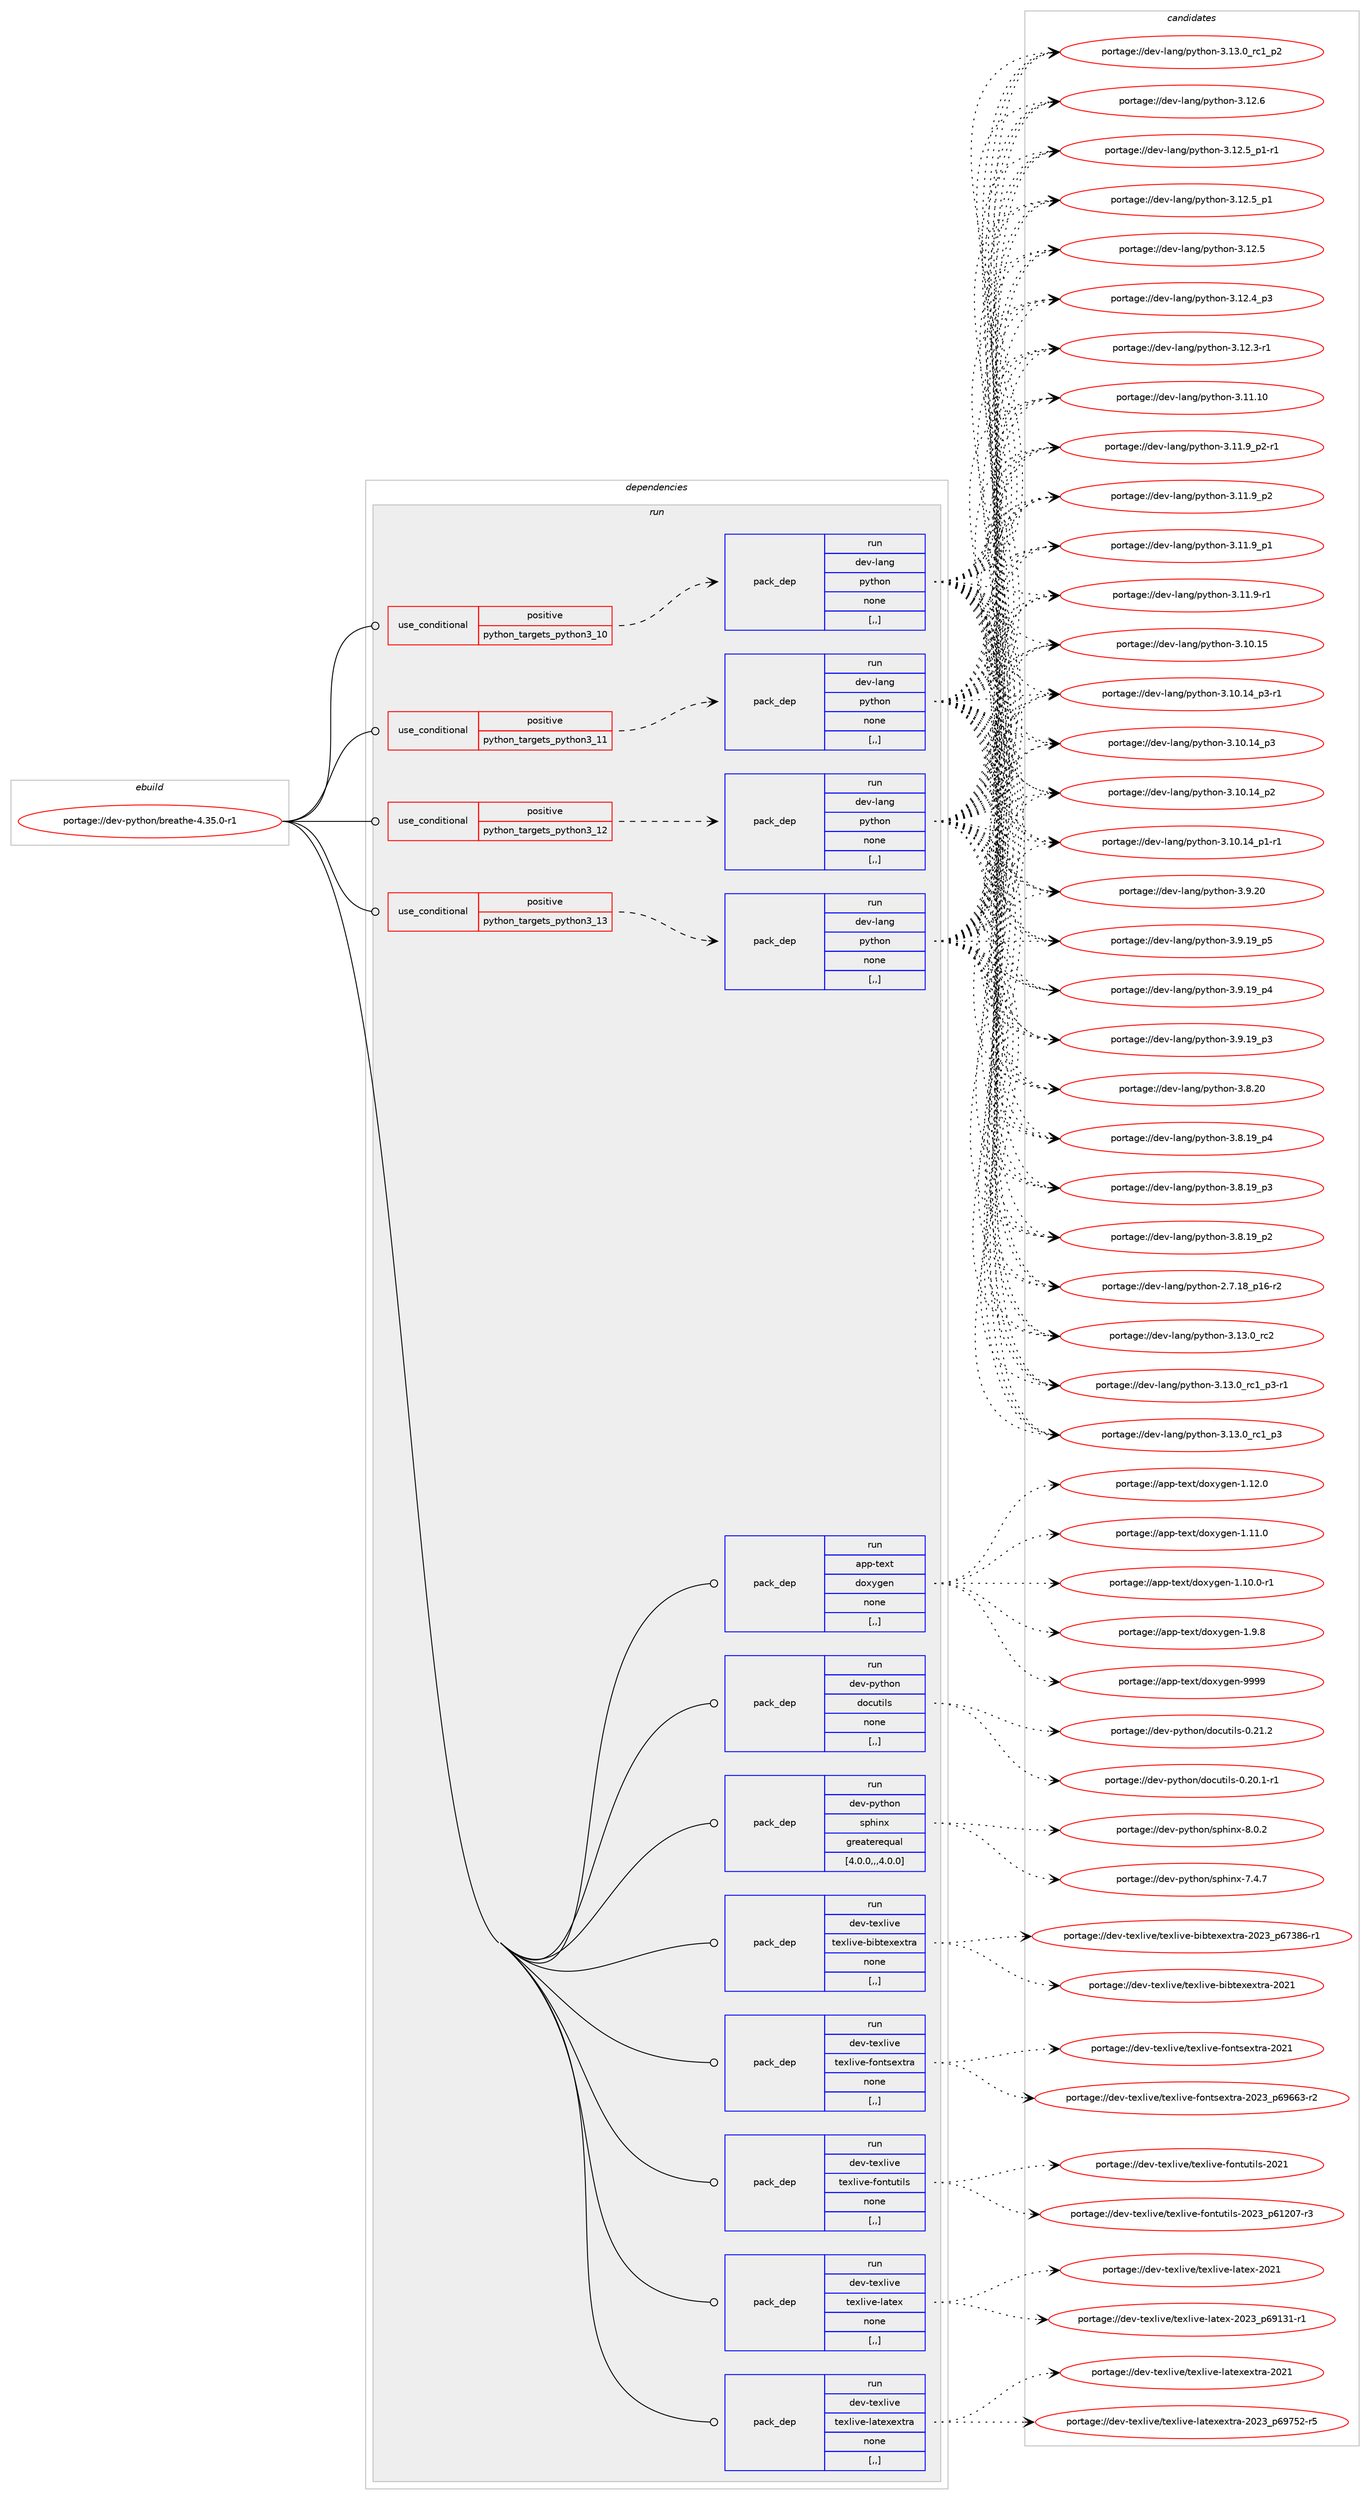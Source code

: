 digraph prolog {

# *************
# Graph options
# *************

newrank=true;
concentrate=true;
compound=true;
graph [rankdir=LR,fontname=Helvetica,fontsize=10,ranksep=1.5];#, ranksep=2.5, nodesep=0.2];
edge  [arrowhead=vee];
node  [fontname=Helvetica,fontsize=10];

# **********
# The ebuild
# **********

subgraph cluster_leftcol {
color=gray;
label=<<i>ebuild</i>>;
id [label="portage://dev-python/breathe-4.35.0-r1", color=red, width=4, href="../dev-python/breathe-4.35.0-r1.svg"];
}

# ****************
# The dependencies
# ****************

subgraph cluster_midcol {
color=gray;
label=<<i>dependencies</i>>;
subgraph cluster_compile {
fillcolor="#eeeeee";
style=filled;
label=<<i>compile</i>>;
}
subgraph cluster_compileandrun {
fillcolor="#eeeeee";
style=filled;
label=<<i>compile and run</i>>;
}
subgraph cluster_run {
fillcolor="#eeeeee";
style=filled;
label=<<i>run</i>>;
subgraph cond161666 {
dependency637277 [label=<<TABLE BORDER="0" CELLBORDER="1" CELLSPACING="0" CELLPADDING="4"><TR><TD ROWSPAN="3" CELLPADDING="10">use_conditional</TD></TR><TR><TD>positive</TD></TR><TR><TD>python_targets_python3_10</TD></TR></TABLE>>, shape=none, color=red];
subgraph pack470797 {
dependency637278 [label=<<TABLE BORDER="0" CELLBORDER="1" CELLSPACING="0" CELLPADDING="4" WIDTH="220"><TR><TD ROWSPAN="6" CELLPADDING="30">pack_dep</TD></TR><TR><TD WIDTH="110">run</TD></TR><TR><TD>dev-lang</TD></TR><TR><TD>python</TD></TR><TR><TD>none</TD></TR><TR><TD>[,,]</TD></TR></TABLE>>, shape=none, color=blue];
}
dependency637277:e -> dependency637278:w [weight=20,style="dashed",arrowhead="vee"];
}
id:e -> dependency637277:w [weight=20,style="solid",arrowhead="odot"];
subgraph cond161667 {
dependency637279 [label=<<TABLE BORDER="0" CELLBORDER="1" CELLSPACING="0" CELLPADDING="4"><TR><TD ROWSPAN="3" CELLPADDING="10">use_conditional</TD></TR><TR><TD>positive</TD></TR><TR><TD>python_targets_python3_11</TD></TR></TABLE>>, shape=none, color=red];
subgraph pack470798 {
dependency637280 [label=<<TABLE BORDER="0" CELLBORDER="1" CELLSPACING="0" CELLPADDING="4" WIDTH="220"><TR><TD ROWSPAN="6" CELLPADDING="30">pack_dep</TD></TR><TR><TD WIDTH="110">run</TD></TR><TR><TD>dev-lang</TD></TR><TR><TD>python</TD></TR><TR><TD>none</TD></TR><TR><TD>[,,]</TD></TR></TABLE>>, shape=none, color=blue];
}
dependency637279:e -> dependency637280:w [weight=20,style="dashed",arrowhead="vee"];
}
id:e -> dependency637279:w [weight=20,style="solid",arrowhead="odot"];
subgraph cond161668 {
dependency637281 [label=<<TABLE BORDER="0" CELLBORDER="1" CELLSPACING="0" CELLPADDING="4"><TR><TD ROWSPAN="3" CELLPADDING="10">use_conditional</TD></TR><TR><TD>positive</TD></TR><TR><TD>python_targets_python3_12</TD></TR></TABLE>>, shape=none, color=red];
subgraph pack470799 {
dependency637282 [label=<<TABLE BORDER="0" CELLBORDER="1" CELLSPACING="0" CELLPADDING="4" WIDTH="220"><TR><TD ROWSPAN="6" CELLPADDING="30">pack_dep</TD></TR><TR><TD WIDTH="110">run</TD></TR><TR><TD>dev-lang</TD></TR><TR><TD>python</TD></TR><TR><TD>none</TD></TR><TR><TD>[,,]</TD></TR></TABLE>>, shape=none, color=blue];
}
dependency637281:e -> dependency637282:w [weight=20,style="dashed",arrowhead="vee"];
}
id:e -> dependency637281:w [weight=20,style="solid",arrowhead="odot"];
subgraph cond161669 {
dependency637283 [label=<<TABLE BORDER="0" CELLBORDER="1" CELLSPACING="0" CELLPADDING="4"><TR><TD ROWSPAN="3" CELLPADDING="10">use_conditional</TD></TR><TR><TD>positive</TD></TR><TR><TD>python_targets_python3_13</TD></TR></TABLE>>, shape=none, color=red];
subgraph pack470800 {
dependency637284 [label=<<TABLE BORDER="0" CELLBORDER="1" CELLSPACING="0" CELLPADDING="4" WIDTH="220"><TR><TD ROWSPAN="6" CELLPADDING="30">pack_dep</TD></TR><TR><TD WIDTH="110">run</TD></TR><TR><TD>dev-lang</TD></TR><TR><TD>python</TD></TR><TR><TD>none</TD></TR><TR><TD>[,,]</TD></TR></TABLE>>, shape=none, color=blue];
}
dependency637283:e -> dependency637284:w [weight=20,style="dashed",arrowhead="vee"];
}
id:e -> dependency637283:w [weight=20,style="solid",arrowhead="odot"];
subgraph pack470801 {
dependency637285 [label=<<TABLE BORDER="0" CELLBORDER="1" CELLSPACING="0" CELLPADDING="4" WIDTH="220"><TR><TD ROWSPAN="6" CELLPADDING="30">pack_dep</TD></TR><TR><TD WIDTH="110">run</TD></TR><TR><TD>app-text</TD></TR><TR><TD>doxygen</TD></TR><TR><TD>none</TD></TR><TR><TD>[,,]</TD></TR></TABLE>>, shape=none, color=blue];
}
id:e -> dependency637285:w [weight=20,style="solid",arrowhead="odot"];
subgraph pack470802 {
dependency637286 [label=<<TABLE BORDER="0" CELLBORDER="1" CELLSPACING="0" CELLPADDING="4" WIDTH="220"><TR><TD ROWSPAN="6" CELLPADDING="30">pack_dep</TD></TR><TR><TD WIDTH="110">run</TD></TR><TR><TD>dev-python</TD></TR><TR><TD>docutils</TD></TR><TR><TD>none</TD></TR><TR><TD>[,,]</TD></TR></TABLE>>, shape=none, color=blue];
}
id:e -> dependency637286:w [weight=20,style="solid",arrowhead="odot"];
subgraph pack470803 {
dependency637287 [label=<<TABLE BORDER="0" CELLBORDER="1" CELLSPACING="0" CELLPADDING="4" WIDTH="220"><TR><TD ROWSPAN="6" CELLPADDING="30">pack_dep</TD></TR><TR><TD WIDTH="110">run</TD></TR><TR><TD>dev-python</TD></TR><TR><TD>sphinx</TD></TR><TR><TD>greaterequal</TD></TR><TR><TD>[4.0.0,,,4.0.0]</TD></TR></TABLE>>, shape=none, color=blue];
}
id:e -> dependency637287:w [weight=20,style="solid",arrowhead="odot"];
subgraph pack470804 {
dependency637288 [label=<<TABLE BORDER="0" CELLBORDER="1" CELLSPACING="0" CELLPADDING="4" WIDTH="220"><TR><TD ROWSPAN="6" CELLPADDING="30">pack_dep</TD></TR><TR><TD WIDTH="110">run</TD></TR><TR><TD>dev-texlive</TD></TR><TR><TD>texlive-bibtexextra</TD></TR><TR><TD>none</TD></TR><TR><TD>[,,]</TD></TR></TABLE>>, shape=none, color=blue];
}
id:e -> dependency637288:w [weight=20,style="solid",arrowhead="odot"];
subgraph pack470805 {
dependency637289 [label=<<TABLE BORDER="0" CELLBORDER="1" CELLSPACING="0" CELLPADDING="4" WIDTH="220"><TR><TD ROWSPAN="6" CELLPADDING="30">pack_dep</TD></TR><TR><TD WIDTH="110">run</TD></TR><TR><TD>dev-texlive</TD></TR><TR><TD>texlive-fontsextra</TD></TR><TR><TD>none</TD></TR><TR><TD>[,,]</TD></TR></TABLE>>, shape=none, color=blue];
}
id:e -> dependency637289:w [weight=20,style="solid",arrowhead="odot"];
subgraph pack470806 {
dependency637290 [label=<<TABLE BORDER="0" CELLBORDER="1" CELLSPACING="0" CELLPADDING="4" WIDTH="220"><TR><TD ROWSPAN="6" CELLPADDING="30">pack_dep</TD></TR><TR><TD WIDTH="110">run</TD></TR><TR><TD>dev-texlive</TD></TR><TR><TD>texlive-fontutils</TD></TR><TR><TD>none</TD></TR><TR><TD>[,,]</TD></TR></TABLE>>, shape=none, color=blue];
}
id:e -> dependency637290:w [weight=20,style="solid",arrowhead="odot"];
subgraph pack470807 {
dependency637291 [label=<<TABLE BORDER="0" CELLBORDER="1" CELLSPACING="0" CELLPADDING="4" WIDTH="220"><TR><TD ROWSPAN="6" CELLPADDING="30">pack_dep</TD></TR><TR><TD WIDTH="110">run</TD></TR><TR><TD>dev-texlive</TD></TR><TR><TD>texlive-latex</TD></TR><TR><TD>none</TD></TR><TR><TD>[,,]</TD></TR></TABLE>>, shape=none, color=blue];
}
id:e -> dependency637291:w [weight=20,style="solid",arrowhead="odot"];
subgraph pack470808 {
dependency637292 [label=<<TABLE BORDER="0" CELLBORDER="1" CELLSPACING="0" CELLPADDING="4" WIDTH="220"><TR><TD ROWSPAN="6" CELLPADDING="30">pack_dep</TD></TR><TR><TD WIDTH="110">run</TD></TR><TR><TD>dev-texlive</TD></TR><TR><TD>texlive-latexextra</TD></TR><TR><TD>none</TD></TR><TR><TD>[,,]</TD></TR></TABLE>>, shape=none, color=blue];
}
id:e -> dependency637292:w [weight=20,style="solid",arrowhead="odot"];
}
}

# **************
# The candidates
# **************

subgraph cluster_choices {
rank=same;
color=gray;
label=<<i>candidates</i>>;

subgraph choice470797 {
color=black;
nodesep=1;
choice10010111845108971101034711212111610411111045514649514648951149950 [label="portage://dev-lang/python-3.13.0_rc2", color=red, width=4,href="../dev-lang/python-3.13.0_rc2.svg"];
choice1001011184510897110103471121211161041111104551464951464895114994995112514511449 [label="portage://dev-lang/python-3.13.0_rc1_p3-r1", color=red, width=4,href="../dev-lang/python-3.13.0_rc1_p3-r1.svg"];
choice100101118451089711010347112121116104111110455146495146489511499499511251 [label="portage://dev-lang/python-3.13.0_rc1_p3", color=red, width=4,href="../dev-lang/python-3.13.0_rc1_p3.svg"];
choice100101118451089711010347112121116104111110455146495146489511499499511250 [label="portage://dev-lang/python-3.13.0_rc1_p2", color=red, width=4,href="../dev-lang/python-3.13.0_rc1_p2.svg"];
choice10010111845108971101034711212111610411111045514649504654 [label="portage://dev-lang/python-3.12.6", color=red, width=4,href="../dev-lang/python-3.12.6.svg"];
choice1001011184510897110103471121211161041111104551464950465395112494511449 [label="portage://dev-lang/python-3.12.5_p1-r1", color=red, width=4,href="../dev-lang/python-3.12.5_p1-r1.svg"];
choice100101118451089711010347112121116104111110455146495046539511249 [label="portage://dev-lang/python-3.12.5_p1", color=red, width=4,href="../dev-lang/python-3.12.5_p1.svg"];
choice10010111845108971101034711212111610411111045514649504653 [label="portage://dev-lang/python-3.12.5", color=red, width=4,href="../dev-lang/python-3.12.5.svg"];
choice100101118451089711010347112121116104111110455146495046529511251 [label="portage://dev-lang/python-3.12.4_p3", color=red, width=4,href="../dev-lang/python-3.12.4_p3.svg"];
choice100101118451089711010347112121116104111110455146495046514511449 [label="portage://dev-lang/python-3.12.3-r1", color=red, width=4,href="../dev-lang/python-3.12.3-r1.svg"];
choice1001011184510897110103471121211161041111104551464949464948 [label="portage://dev-lang/python-3.11.10", color=red, width=4,href="../dev-lang/python-3.11.10.svg"];
choice1001011184510897110103471121211161041111104551464949465795112504511449 [label="portage://dev-lang/python-3.11.9_p2-r1", color=red, width=4,href="../dev-lang/python-3.11.9_p2-r1.svg"];
choice100101118451089711010347112121116104111110455146494946579511250 [label="portage://dev-lang/python-3.11.9_p2", color=red, width=4,href="../dev-lang/python-3.11.9_p2.svg"];
choice100101118451089711010347112121116104111110455146494946579511249 [label="portage://dev-lang/python-3.11.9_p1", color=red, width=4,href="../dev-lang/python-3.11.9_p1.svg"];
choice100101118451089711010347112121116104111110455146494946574511449 [label="portage://dev-lang/python-3.11.9-r1", color=red, width=4,href="../dev-lang/python-3.11.9-r1.svg"];
choice1001011184510897110103471121211161041111104551464948464953 [label="portage://dev-lang/python-3.10.15", color=red, width=4,href="../dev-lang/python-3.10.15.svg"];
choice100101118451089711010347112121116104111110455146494846495295112514511449 [label="portage://dev-lang/python-3.10.14_p3-r1", color=red, width=4,href="../dev-lang/python-3.10.14_p3-r1.svg"];
choice10010111845108971101034711212111610411111045514649484649529511251 [label="portage://dev-lang/python-3.10.14_p3", color=red, width=4,href="../dev-lang/python-3.10.14_p3.svg"];
choice10010111845108971101034711212111610411111045514649484649529511250 [label="portage://dev-lang/python-3.10.14_p2", color=red, width=4,href="../dev-lang/python-3.10.14_p2.svg"];
choice100101118451089711010347112121116104111110455146494846495295112494511449 [label="portage://dev-lang/python-3.10.14_p1-r1", color=red, width=4,href="../dev-lang/python-3.10.14_p1-r1.svg"];
choice10010111845108971101034711212111610411111045514657465048 [label="portage://dev-lang/python-3.9.20", color=red, width=4,href="../dev-lang/python-3.9.20.svg"];
choice100101118451089711010347112121116104111110455146574649579511253 [label="portage://dev-lang/python-3.9.19_p5", color=red, width=4,href="../dev-lang/python-3.9.19_p5.svg"];
choice100101118451089711010347112121116104111110455146574649579511252 [label="portage://dev-lang/python-3.9.19_p4", color=red, width=4,href="../dev-lang/python-3.9.19_p4.svg"];
choice100101118451089711010347112121116104111110455146574649579511251 [label="portage://dev-lang/python-3.9.19_p3", color=red, width=4,href="../dev-lang/python-3.9.19_p3.svg"];
choice10010111845108971101034711212111610411111045514656465048 [label="portage://dev-lang/python-3.8.20", color=red, width=4,href="../dev-lang/python-3.8.20.svg"];
choice100101118451089711010347112121116104111110455146564649579511252 [label="portage://dev-lang/python-3.8.19_p4", color=red, width=4,href="../dev-lang/python-3.8.19_p4.svg"];
choice100101118451089711010347112121116104111110455146564649579511251 [label="portage://dev-lang/python-3.8.19_p3", color=red, width=4,href="../dev-lang/python-3.8.19_p3.svg"];
choice100101118451089711010347112121116104111110455146564649579511250 [label="portage://dev-lang/python-3.8.19_p2", color=red, width=4,href="../dev-lang/python-3.8.19_p2.svg"];
choice100101118451089711010347112121116104111110455046554649569511249544511450 [label="portage://dev-lang/python-2.7.18_p16-r2", color=red, width=4,href="../dev-lang/python-2.7.18_p16-r2.svg"];
dependency637278:e -> choice10010111845108971101034711212111610411111045514649514648951149950:w [style=dotted,weight="100"];
dependency637278:e -> choice1001011184510897110103471121211161041111104551464951464895114994995112514511449:w [style=dotted,weight="100"];
dependency637278:e -> choice100101118451089711010347112121116104111110455146495146489511499499511251:w [style=dotted,weight="100"];
dependency637278:e -> choice100101118451089711010347112121116104111110455146495146489511499499511250:w [style=dotted,weight="100"];
dependency637278:e -> choice10010111845108971101034711212111610411111045514649504654:w [style=dotted,weight="100"];
dependency637278:e -> choice1001011184510897110103471121211161041111104551464950465395112494511449:w [style=dotted,weight="100"];
dependency637278:e -> choice100101118451089711010347112121116104111110455146495046539511249:w [style=dotted,weight="100"];
dependency637278:e -> choice10010111845108971101034711212111610411111045514649504653:w [style=dotted,weight="100"];
dependency637278:e -> choice100101118451089711010347112121116104111110455146495046529511251:w [style=dotted,weight="100"];
dependency637278:e -> choice100101118451089711010347112121116104111110455146495046514511449:w [style=dotted,weight="100"];
dependency637278:e -> choice1001011184510897110103471121211161041111104551464949464948:w [style=dotted,weight="100"];
dependency637278:e -> choice1001011184510897110103471121211161041111104551464949465795112504511449:w [style=dotted,weight="100"];
dependency637278:e -> choice100101118451089711010347112121116104111110455146494946579511250:w [style=dotted,weight="100"];
dependency637278:e -> choice100101118451089711010347112121116104111110455146494946579511249:w [style=dotted,weight="100"];
dependency637278:e -> choice100101118451089711010347112121116104111110455146494946574511449:w [style=dotted,weight="100"];
dependency637278:e -> choice1001011184510897110103471121211161041111104551464948464953:w [style=dotted,weight="100"];
dependency637278:e -> choice100101118451089711010347112121116104111110455146494846495295112514511449:w [style=dotted,weight="100"];
dependency637278:e -> choice10010111845108971101034711212111610411111045514649484649529511251:w [style=dotted,weight="100"];
dependency637278:e -> choice10010111845108971101034711212111610411111045514649484649529511250:w [style=dotted,weight="100"];
dependency637278:e -> choice100101118451089711010347112121116104111110455146494846495295112494511449:w [style=dotted,weight="100"];
dependency637278:e -> choice10010111845108971101034711212111610411111045514657465048:w [style=dotted,weight="100"];
dependency637278:e -> choice100101118451089711010347112121116104111110455146574649579511253:w [style=dotted,weight="100"];
dependency637278:e -> choice100101118451089711010347112121116104111110455146574649579511252:w [style=dotted,weight="100"];
dependency637278:e -> choice100101118451089711010347112121116104111110455146574649579511251:w [style=dotted,weight="100"];
dependency637278:e -> choice10010111845108971101034711212111610411111045514656465048:w [style=dotted,weight="100"];
dependency637278:e -> choice100101118451089711010347112121116104111110455146564649579511252:w [style=dotted,weight="100"];
dependency637278:e -> choice100101118451089711010347112121116104111110455146564649579511251:w [style=dotted,weight="100"];
dependency637278:e -> choice100101118451089711010347112121116104111110455146564649579511250:w [style=dotted,weight="100"];
dependency637278:e -> choice100101118451089711010347112121116104111110455046554649569511249544511450:w [style=dotted,weight="100"];
}
subgraph choice470798 {
color=black;
nodesep=1;
choice10010111845108971101034711212111610411111045514649514648951149950 [label="portage://dev-lang/python-3.13.0_rc2", color=red, width=4,href="../dev-lang/python-3.13.0_rc2.svg"];
choice1001011184510897110103471121211161041111104551464951464895114994995112514511449 [label="portage://dev-lang/python-3.13.0_rc1_p3-r1", color=red, width=4,href="../dev-lang/python-3.13.0_rc1_p3-r1.svg"];
choice100101118451089711010347112121116104111110455146495146489511499499511251 [label="portage://dev-lang/python-3.13.0_rc1_p3", color=red, width=4,href="../dev-lang/python-3.13.0_rc1_p3.svg"];
choice100101118451089711010347112121116104111110455146495146489511499499511250 [label="portage://dev-lang/python-3.13.0_rc1_p2", color=red, width=4,href="../dev-lang/python-3.13.0_rc1_p2.svg"];
choice10010111845108971101034711212111610411111045514649504654 [label="portage://dev-lang/python-3.12.6", color=red, width=4,href="../dev-lang/python-3.12.6.svg"];
choice1001011184510897110103471121211161041111104551464950465395112494511449 [label="portage://dev-lang/python-3.12.5_p1-r1", color=red, width=4,href="../dev-lang/python-3.12.5_p1-r1.svg"];
choice100101118451089711010347112121116104111110455146495046539511249 [label="portage://dev-lang/python-3.12.5_p1", color=red, width=4,href="../dev-lang/python-3.12.5_p1.svg"];
choice10010111845108971101034711212111610411111045514649504653 [label="portage://dev-lang/python-3.12.5", color=red, width=4,href="../dev-lang/python-3.12.5.svg"];
choice100101118451089711010347112121116104111110455146495046529511251 [label="portage://dev-lang/python-3.12.4_p3", color=red, width=4,href="../dev-lang/python-3.12.4_p3.svg"];
choice100101118451089711010347112121116104111110455146495046514511449 [label="portage://dev-lang/python-3.12.3-r1", color=red, width=4,href="../dev-lang/python-3.12.3-r1.svg"];
choice1001011184510897110103471121211161041111104551464949464948 [label="portage://dev-lang/python-3.11.10", color=red, width=4,href="../dev-lang/python-3.11.10.svg"];
choice1001011184510897110103471121211161041111104551464949465795112504511449 [label="portage://dev-lang/python-3.11.9_p2-r1", color=red, width=4,href="../dev-lang/python-3.11.9_p2-r1.svg"];
choice100101118451089711010347112121116104111110455146494946579511250 [label="portage://dev-lang/python-3.11.9_p2", color=red, width=4,href="../dev-lang/python-3.11.9_p2.svg"];
choice100101118451089711010347112121116104111110455146494946579511249 [label="portage://dev-lang/python-3.11.9_p1", color=red, width=4,href="../dev-lang/python-3.11.9_p1.svg"];
choice100101118451089711010347112121116104111110455146494946574511449 [label="portage://dev-lang/python-3.11.9-r1", color=red, width=4,href="../dev-lang/python-3.11.9-r1.svg"];
choice1001011184510897110103471121211161041111104551464948464953 [label="portage://dev-lang/python-3.10.15", color=red, width=4,href="../dev-lang/python-3.10.15.svg"];
choice100101118451089711010347112121116104111110455146494846495295112514511449 [label="portage://dev-lang/python-3.10.14_p3-r1", color=red, width=4,href="../dev-lang/python-3.10.14_p3-r1.svg"];
choice10010111845108971101034711212111610411111045514649484649529511251 [label="portage://dev-lang/python-3.10.14_p3", color=red, width=4,href="../dev-lang/python-3.10.14_p3.svg"];
choice10010111845108971101034711212111610411111045514649484649529511250 [label="portage://dev-lang/python-3.10.14_p2", color=red, width=4,href="../dev-lang/python-3.10.14_p2.svg"];
choice100101118451089711010347112121116104111110455146494846495295112494511449 [label="portage://dev-lang/python-3.10.14_p1-r1", color=red, width=4,href="../dev-lang/python-3.10.14_p1-r1.svg"];
choice10010111845108971101034711212111610411111045514657465048 [label="portage://dev-lang/python-3.9.20", color=red, width=4,href="../dev-lang/python-3.9.20.svg"];
choice100101118451089711010347112121116104111110455146574649579511253 [label="portage://dev-lang/python-3.9.19_p5", color=red, width=4,href="../dev-lang/python-3.9.19_p5.svg"];
choice100101118451089711010347112121116104111110455146574649579511252 [label="portage://dev-lang/python-3.9.19_p4", color=red, width=4,href="../dev-lang/python-3.9.19_p4.svg"];
choice100101118451089711010347112121116104111110455146574649579511251 [label="portage://dev-lang/python-3.9.19_p3", color=red, width=4,href="../dev-lang/python-3.9.19_p3.svg"];
choice10010111845108971101034711212111610411111045514656465048 [label="portage://dev-lang/python-3.8.20", color=red, width=4,href="../dev-lang/python-3.8.20.svg"];
choice100101118451089711010347112121116104111110455146564649579511252 [label="portage://dev-lang/python-3.8.19_p4", color=red, width=4,href="../dev-lang/python-3.8.19_p4.svg"];
choice100101118451089711010347112121116104111110455146564649579511251 [label="portage://dev-lang/python-3.8.19_p3", color=red, width=4,href="../dev-lang/python-3.8.19_p3.svg"];
choice100101118451089711010347112121116104111110455146564649579511250 [label="portage://dev-lang/python-3.8.19_p2", color=red, width=4,href="../dev-lang/python-3.8.19_p2.svg"];
choice100101118451089711010347112121116104111110455046554649569511249544511450 [label="portage://dev-lang/python-2.7.18_p16-r2", color=red, width=4,href="../dev-lang/python-2.7.18_p16-r2.svg"];
dependency637280:e -> choice10010111845108971101034711212111610411111045514649514648951149950:w [style=dotted,weight="100"];
dependency637280:e -> choice1001011184510897110103471121211161041111104551464951464895114994995112514511449:w [style=dotted,weight="100"];
dependency637280:e -> choice100101118451089711010347112121116104111110455146495146489511499499511251:w [style=dotted,weight="100"];
dependency637280:e -> choice100101118451089711010347112121116104111110455146495146489511499499511250:w [style=dotted,weight="100"];
dependency637280:e -> choice10010111845108971101034711212111610411111045514649504654:w [style=dotted,weight="100"];
dependency637280:e -> choice1001011184510897110103471121211161041111104551464950465395112494511449:w [style=dotted,weight="100"];
dependency637280:e -> choice100101118451089711010347112121116104111110455146495046539511249:w [style=dotted,weight="100"];
dependency637280:e -> choice10010111845108971101034711212111610411111045514649504653:w [style=dotted,weight="100"];
dependency637280:e -> choice100101118451089711010347112121116104111110455146495046529511251:w [style=dotted,weight="100"];
dependency637280:e -> choice100101118451089711010347112121116104111110455146495046514511449:w [style=dotted,weight="100"];
dependency637280:e -> choice1001011184510897110103471121211161041111104551464949464948:w [style=dotted,weight="100"];
dependency637280:e -> choice1001011184510897110103471121211161041111104551464949465795112504511449:w [style=dotted,weight="100"];
dependency637280:e -> choice100101118451089711010347112121116104111110455146494946579511250:w [style=dotted,weight="100"];
dependency637280:e -> choice100101118451089711010347112121116104111110455146494946579511249:w [style=dotted,weight="100"];
dependency637280:e -> choice100101118451089711010347112121116104111110455146494946574511449:w [style=dotted,weight="100"];
dependency637280:e -> choice1001011184510897110103471121211161041111104551464948464953:w [style=dotted,weight="100"];
dependency637280:e -> choice100101118451089711010347112121116104111110455146494846495295112514511449:w [style=dotted,weight="100"];
dependency637280:e -> choice10010111845108971101034711212111610411111045514649484649529511251:w [style=dotted,weight="100"];
dependency637280:e -> choice10010111845108971101034711212111610411111045514649484649529511250:w [style=dotted,weight="100"];
dependency637280:e -> choice100101118451089711010347112121116104111110455146494846495295112494511449:w [style=dotted,weight="100"];
dependency637280:e -> choice10010111845108971101034711212111610411111045514657465048:w [style=dotted,weight="100"];
dependency637280:e -> choice100101118451089711010347112121116104111110455146574649579511253:w [style=dotted,weight="100"];
dependency637280:e -> choice100101118451089711010347112121116104111110455146574649579511252:w [style=dotted,weight="100"];
dependency637280:e -> choice100101118451089711010347112121116104111110455146574649579511251:w [style=dotted,weight="100"];
dependency637280:e -> choice10010111845108971101034711212111610411111045514656465048:w [style=dotted,weight="100"];
dependency637280:e -> choice100101118451089711010347112121116104111110455146564649579511252:w [style=dotted,weight="100"];
dependency637280:e -> choice100101118451089711010347112121116104111110455146564649579511251:w [style=dotted,weight="100"];
dependency637280:e -> choice100101118451089711010347112121116104111110455146564649579511250:w [style=dotted,weight="100"];
dependency637280:e -> choice100101118451089711010347112121116104111110455046554649569511249544511450:w [style=dotted,weight="100"];
}
subgraph choice470799 {
color=black;
nodesep=1;
choice10010111845108971101034711212111610411111045514649514648951149950 [label="portage://dev-lang/python-3.13.0_rc2", color=red, width=4,href="../dev-lang/python-3.13.0_rc2.svg"];
choice1001011184510897110103471121211161041111104551464951464895114994995112514511449 [label="portage://dev-lang/python-3.13.0_rc1_p3-r1", color=red, width=4,href="../dev-lang/python-3.13.0_rc1_p3-r1.svg"];
choice100101118451089711010347112121116104111110455146495146489511499499511251 [label="portage://dev-lang/python-3.13.0_rc1_p3", color=red, width=4,href="../dev-lang/python-3.13.0_rc1_p3.svg"];
choice100101118451089711010347112121116104111110455146495146489511499499511250 [label="portage://dev-lang/python-3.13.0_rc1_p2", color=red, width=4,href="../dev-lang/python-3.13.0_rc1_p2.svg"];
choice10010111845108971101034711212111610411111045514649504654 [label="portage://dev-lang/python-3.12.6", color=red, width=4,href="../dev-lang/python-3.12.6.svg"];
choice1001011184510897110103471121211161041111104551464950465395112494511449 [label="portage://dev-lang/python-3.12.5_p1-r1", color=red, width=4,href="../dev-lang/python-3.12.5_p1-r1.svg"];
choice100101118451089711010347112121116104111110455146495046539511249 [label="portage://dev-lang/python-3.12.5_p1", color=red, width=4,href="../dev-lang/python-3.12.5_p1.svg"];
choice10010111845108971101034711212111610411111045514649504653 [label="portage://dev-lang/python-3.12.5", color=red, width=4,href="../dev-lang/python-3.12.5.svg"];
choice100101118451089711010347112121116104111110455146495046529511251 [label="portage://dev-lang/python-3.12.4_p3", color=red, width=4,href="../dev-lang/python-3.12.4_p3.svg"];
choice100101118451089711010347112121116104111110455146495046514511449 [label="portage://dev-lang/python-3.12.3-r1", color=red, width=4,href="../dev-lang/python-3.12.3-r1.svg"];
choice1001011184510897110103471121211161041111104551464949464948 [label="portage://dev-lang/python-3.11.10", color=red, width=4,href="../dev-lang/python-3.11.10.svg"];
choice1001011184510897110103471121211161041111104551464949465795112504511449 [label="portage://dev-lang/python-3.11.9_p2-r1", color=red, width=4,href="../dev-lang/python-3.11.9_p2-r1.svg"];
choice100101118451089711010347112121116104111110455146494946579511250 [label="portage://dev-lang/python-3.11.9_p2", color=red, width=4,href="../dev-lang/python-3.11.9_p2.svg"];
choice100101118451089711010347112121116104111110455146494946579511249 [label="portage://dev-lang/python-3.11.9_p1", color=red, width=4,href="../dev-lang/python-3.11.9_p1.svg"];
choice100101118451089711010347112121116104111110455146494946574511449 [label="portage://dev-lang/python-3.11.9-r1", color=red, width=4,href="../dev-lang/python-3.11.9-r1.svg"];
choice1001011184510897110103471121211161041111104551464948464953 [label="portage://dev-lang/python-3.10.15", color=red, width=4,href="../dev-lang/python-3.10.15.svg"];
choice100101118451089711010347112121116104111110455146494846495295112514511449 [label="portage://dev-lang/python-3.10.14_p3-r1", color=red, width=4,href="../dev-lang/python-3.10.14_p3-r1.svg"];
choice10010111845108971101034711212111610411111045514649484649529511251 [label="portage://dev-lang/python-3.10.14_p3", color=red, width=4,href="../dev-lang/python-3.10.14_p3.svg"];
choice10010111845108971101034711212111610411111045514649484649529511250 [label="portage://dev-lang/python-3.10.14_p2", color=red, width=4,href="../dev-lang/python-3.10.14_p2.svg"];
choice100101118451089711010347112121116104111110455146494846495295112494511449 [label="portage://dev-lang/python-3.10.14_p1-r1", color=red, width=4,href="../dev-lang/python-3.10.14_p1-r1.svg"];
choice10010111845108971101034711212111610411111045514657465048 [label="portage://dev-lang/python-3.9.20", color=red, width=4,href="../dev-lang/python-3.9.20.svg"];
choice100101118451089711010347112121116104111110455146574649579511253 [label="portage://dev-lang/python-3.9.19_p5", color=red, width=4,href="../dev-lang/python-3.9.19_p5.svg"];
choice100101118451089711010347112121116104111110455146574649579511252 [label="portage://dev-lang/python-3.9.19_p4", color=red, width=4,href="../dev-lang/python-3.9.19_p4.svg"];
choice100101118451089711010347112121116104111110455146574649579511251 [label="portage://dev-lang/python-3.9.19_p3", color=red, width=4,href="../dev-lang/python-3.9.19_p3.svg"];
choice10010111845108971101034711212111610411111045514656465048 [label="portage://dev-lang/python-3.8.20", color=red, width=4,href="../dev-lang/python-3.8.20.svg"];
choice100101118451089711010347112121116104111110455146564649579511252 [label="portage://dev-lang/python-3.8.19_p4", color=red, width=4,href="../dev-lang/python-3.8.19_p4.svg"];
choice100101118451089711010347112121116104111110455146564649579511251 [label="portage://dev-lang/python-3.8.19_p3", color=red, width=4,href="../dev-lang/python-3.8.19_p3.svg"];
choice100101118451089711010347112121116104111110455146564649579511250 [label="portage://dev-lang/python-3.8.19_p2", color=red, width=4,href="../dev-lang/python-3.8.19_p2.svg"];
choice100101118451089711010347112121116104111110455046554649569511249544511450 [label="portage://dev-lang/python-2.7.18_p16-r2", color=red, width=4,href="../dev-lang/python-2.7.18_p16-r2.svg"];
dependency637282:e -> choice10010111845108971101034711212111610411111045514649514648951149950:w [style=dotted,weight="100"];
dependency637282:e -> choice1001011184510897110103471121211161041111104551464951464895114994995112514511449:w [style=dotted,weight="100"];
dependency637282:e -> choice100101118451089711010347112121116104111110455146495146489511499499511251:w [style=dotted,weight="100"];
dependency637282:e -> choice100101118451089711010347112121116104111110455146495146489511499499511250:w [style=dotted,weight="100"];
dependency637282:e -> choice10010111845108971101034711212111610411111045514649504654:w [style=dotted,weight="100"];
dependency637282:e -> choice1001011184510897110103471121211161041111104551464950465395112494511449:w [style=dotted,weight="100"];
dependency637282:e -> choice100101118451089711010347112121116104111110455146495046539511249:w [style=dotted,weight="100"];
dependency637282:e -> choice10010111845108971101034711212111610411111045514649504653:w [style=dotted,weight="100"];
dependency637282:e -> choice100101118451089711010347112121116104111110455146495046529511251:w [style=dotted,weight="100"];
dependency637282:e -> choice100101118451089711010347112121116104111110455146495046514511449:w [style=dotted,weight="100"];
dependency637282:e -> choice1001011184510897110103471121211161041111104551464949464948:w [style=dotted,weight="100"];
dependency637282:e -> choice1001011184510897110103471121211161041111104551464949465795112504511449:w [style=dotted,weight="100"];
dependency637282:e -> choice100101118451089711010347112121116104111110455146494946579511250:w [style=dotted,weight="100"];
dependency637282:e -> choice100101118451089711010347112121116104111110455146494946579511249:w [style=dotted,weight="100"];
dependency637282:e -> choice100101118451089711010347112121116104111110455146494946574511449:w [style=dotted,weight="100"];
dependency637282:e -> choice1001011184510897110103471121211161041111104551464948464953:w [style=dotted,weight="100"];
dependency637282:e -> choice100101118451089711010347112121116104111110455146494846495295112514511449:w [style=dotted,weight="100"];
dependency637282:e -> choice10010111845108971101034711212111610411111045514649484649529511251:w [style=dotted,weight="100"];
dependency637282:e -> choice10010111845108971101034711212111610411111045514649484649529511250:w [style=dotted,weight="100"];
dependency637282:e -> choice100101118451089711010347112121116104111110455146494846495295112494511449:w [style=dotted,weight="100"];
dependency637282:e -> choice10010111845108971101034711212111610411111045514657465048:w [style=dotted,weight="100"];
dependency637282:e -> choice100101118451089711010347112121116104111110455146574649579511253:w [style=dotted,weight="100"];
dependency637282:e -> choice100101118451089711010347112121116104111110455146574649579511252:w [style=dotted,weight="100"];
dependency637282:e -> choice100101118451089711010347112121116104111110455146574649579511251:w [style=dotted,weight="100"];
dependency637282:e -> choice10010111845108971101034711212111610411111045514656465048:w [style=dotted,weight="100"];
dependency637282:e -> choice100101118451089711010347112121116104111110455146564649579511252:w [style=dotted,weight="100"];
dependency637282:e -> choice100101118451089711010347112121116104111110455146564649579511251:w [style=dotted,weight="100"];
dependency637282:e -> choice100101118451089711010347112121116104111110455146564649579511250:w [style=dotted,weight="100"];
dependency637282:e -> choice100101118451089711010347112121116104111110455046554649569511249544511450:w [style=dotted,weight="100"];
}
subgraph choice470800 {
color=black;
nodesep=1;
choice10010111845108971101034711212111610411111045514649514648951149950 [label="portage://dev-lang/python-3.13.0_rc2", color=red, width=4,href="../dev-lang/python-3.13.0_rc2.svg"];
choice1001011184510897110103471121211161041111104551464951464895114994995112514511449 [label="portage://dev-lang/python-3.13.0_rc1_p3-r1", color=red, width=4,href="../dev-lang/python-3.13.0_rc1_p3-r1.svg"];
choice100101118451089711010347112121116104111110455146495146489511499499511251 [label="portage://dev-lang/python-3.13.0_rc1_p3", color=red, width=4,href="../dev-lang/python-3.13.0_rc1_p3.svg"];
choice100101118451089711010347112121116104111110455146495146489511499499511250 [label="portage://dev-lang/python-3.13.0_rc1_p2", color=red, width=4,href="../dev-lang/python-3.13.0_rc1_p2.svg"];
choice10010111845108971101034711212111610411111045514649504654 [label="portage://dev-lang/python-3.12.6", color=red, width=4,href="../dev-lang/python-3.12.6.svg"];
choice1001011184510897110103471121211161041111104551464950465395112494511449 [label="portage://dev-lang/python-3.12.5_p1-r1", color=red, width=4,href="../dev-lang/python-3.12.5_p1-r1.svg"];
choice100101118451089711010347112121116104111110455146495046539511249 [label="portage://dev-lang/python-3.12.5_p1", color=red, width=4,href="../dev-lang/python-3.12.5_p1.svg"];
choice10010111845108971101034711212111610411111045514649504653 [label="portage://dev-lang/python-3.12.5", color=red, width=4,href="../dev-lang/python-3.12.5.svg"];
choice100101118451089711010347112121116104111110455146495046529511251 [label="portage://dev-lang/python-3.12.4_p3", color=red, width=4,href="../dev-lang/python-3.12.4_p3.svg"];
choice100101118451089711010347112121116104111110455146495046514511449 [label="portage://dev-lang/python-3.12.3-r1", color=red, width=4,href="../dev-lang/python-3.12.3-r1.svg"];
choice1001011184510897110103471121211161041111104551464949464948 [label="portage://dev-lang/python-3.11.10", color=red, width=4,href="../dev-lang/python-3.11.10.svg"];
choice1001011184510897110103471121211161041111104551464949465795112504511449 [label="portage://dev-lang/python-3.11.9_p2-r1", color=red, width=4,href="../dev-lang/python-3.11.9_p2-r1.svg"];
choice100101118451089711010347112121116104111110455146494946579511250 [label="portage://dev-lang/python-3.11.9_p2", color=red, width=4,href="../dev-lang/python-3.11.9_p2.svg"];
choice100101118451089711010347112121116104111110455146494946579511249 [label="portage://dev-lang/python-3.11.9_p1", color=red, width=4,href="../dev-lang/python-3.11.9_p1.svg"];
choice100101118451089711010347112121116104111110455146494946574511449 [label="portage://dev-lang/python-3.11.9-r1", color=red, width=4,href="../dev-lang/python-3.11.9-r1.svg"];
choice1001011184510897110103471121211161041111104551464948464953 [label="portage://dev-lang/python-3.10.15", color=red, width=4,href="../dev-lang/python-3.10.15.svg"];
choice100101118451089711010347112121116104111110455146494846495295112514511449 [label="portage://dev-lang/python-3.10.14_p3-r1", color=red, width=4,href="../dev-lang/python-3.10.14_p3-r1.svg"];
choice10010111845108971101034711212111610411111045514649484649529511251 [label="portage://dev-lang/python-3.10.14_p3", color=red, width=4,href="../dev-lang/python-3.10.14_p3.svg"];
choice10010111845108971101034711212111610411111045514649484649529511250 [label="portage://dev-lang/python-3.10.14_p2", color=red, width=4,href="../dev-lang/python-3.10.14_p2.svg"];
choice100101118451089711010347112121116104111110455146494846495295112494511449 [label="portage://dev-lang/python-3.10.14_p1-r1", color=red, width=4,href="../dev-lang/python-3.10.14_p1-r1.svg"];
choice10010111845108971101034711212111610411111045514657465048 [label="portage://dev-lang/python-3.9.20", color=red, width=4,href="../dev-lang/python-3.9.20.svg"];
choice100101118451089711010347112121116104111110455146574649579511253 [label="portage://dev-lang/python-3.9.19_p5", color=red, width=4,href="../dev-lang/python-3.9.19_p5.svg"];
choice100101118451089711010347112121116104111110455146574649579511252 [label="portage://dev-lang/python-3.9.19_p4", color=red, width=4,href="../dev-lang/python-3.9.19_p4.svg"];
choice100101118451089711010347112121116104111110455146574649579511251 [label="portage://dev-lang/python-3.9.19_p3", color=red, width=4,href="../dev-lang/python-3.9.19_p3.svg"];
choice10010111845108971101034711212111610411111045514656465048 [label="portage://dev-lang/python-3.8.20", color=red, width=4,href="../dev-lang/python-3.8.20.svg"];
choice100101118451089711010347112121116104111110455146564649579511252 [label="portage://dev-lang/python-3.8.19_p4", color=red, width=4,href="../dev-lang/python-3.8.19_p4.svg"];
choice100101118451089711010347112121116104111110455146564649579511251 [label="portage://dev-lang/python-3.8.19_p3", color=red, width=4,href="../dev-lang/python-3.8.19_p3.svg"];
choice100101118451089711010347112121116104111110455146564649579511250 [label="portage://dev-lang/python-3.8.19_p2", color=red, width=4,href="../dev-lang/python-3.8.19_p2.svg"];
choice100101118451089711010347112121116104111110455046554649569511249544511450 [label="portage://dev-lang/python-2.7.18_p16-r2", color=red, width=4,href="../dev-lang/python-2.7.18_p16-r2.svg"];
dependency637284:e -> choice10010111845108971101034711212111610411111045514649514648951149950:w [style=dotted,weight="100"];
dependency637284:e -> choice1001011184510897110103471121211161041111104551464951464895114994995112514511449:w [style=dotted,weight="100"];
dependency637284:e -> choice100101118451089711010347112121116104111110455146495146489511499499511251:w [style=dotted,weight="100"];
dependency637284:e -> choice100101118451089711010347112121116104111110455146495146489511499499511250:w [style=dotted,weight="100"];
dependency637284:e -> choice10010111845108971101034711212111610411111045514649504654:w [style=dotted,weight="100"];
dependency637284:e -> choice1001011184510897110103471121211161041111104551464950465395112494511449:w [style=dotted,weight="100"];
dependency637284:e -> choice100101118451089711010347112121116104111110455146495046539511249:w [style=dotted,weight="100"];
dependency637284:e -> choice10010111845108971101034711212111610411111045514649504653:w [style=dotted,weight="100"];
dependency637284:e -> choice100101118451089711010347112121116104111110455146495046529511251:w [style=dotted,weight="100"];
dependency637284:e -> choice100101118451089711010347112121116104111110455146495046514511449:w [style=dotted,weight="100"];
dependency637284:e -> choice1001011184510897110103471121211161041111104551464949464948:w [style=dotted,weight="100"];
dependency637284:e -> choice1001011184510897110103471121211161041111104551464949465795112504511449:w [style=dotted,weight="100"];
dependency637284:e -> choice100101118451089711010347112121116104111110455146494946579511250:w [style=dotted,weight="100"];
dependency637284:e -> choice100101118451089711010347112121116104111110455146494946579511249:w [style=dotted,weight="100"];
dependency637284:e -> choice100101118451089711010347112121116104111110455146494946574511449:w [style=dotted,weight="100"];
dependency637284:e -> choice1001011184510897110103471121211161041111104551464948464953:w [style=dotted,weight="100"];
dependency637284:e -> choice100101118451089711010347112121116104111110455146494846495295112514511449:w [style=dotted,weight="100"];
dependency637284:e -> choice10010111845108971101034711212111610411111045514649484649529511251:w [style=dotted,weight="100"];
dependency637284:e -> choice10010111845108971101034711212111610411111045514649484649529511250:w [style=dotted,weight="100"];
dependency637284:e -> choice100101118451089711010347112121116104111110455146494846495295112494511449:w [style=dotted,weight="100"];
dependency637284:e -> choice10010111845108971101034711212111610411111045514657465048:w [style=dotted,weight="100"];
dependency637284:e -> choice100101118451089711010347112121116104111110455146574649579511253:w [style=dotted,weight="100"];
dependency637284:e -> choice100101118451089711010347112121116104111110455146574649579511252:w [style=dotted,weight="100"];
dependency637284:e -> choice100101118451089711010347112121116104111110455146574649579511251:w [style=dotted,weight="100"];
dependency637284:e -> choice10010111845108971101034711212111610411111045514656465048:w [style=dotted,weight="100"];
dependency637284:e -> choice100101118451089711010347112121116104111110455146564649579511252:w [style=dotted,weight="100"];
dependency637284:e -> choice100101118451089711010347112121116104111110455146564649579511251:w [style=dotted,weight="100"];
dependency637284:e -> choice100101118451089711010347112121116104111110455146564649579511250:w [style=dotted,weight="100"];
dependency637284:e -> choice100101118451089711010347112121116104111110455046554649569511249544511450:w [style=dotted,weight="100"];
}
subgraph choice470801 {
color=black;
nodesep=1;
choice9711211245116101120116471001111201211031011104557575757 [label="portage://app-text/doxygen-9999", color=red, width=4,href="../app-text/doxygen-9999.svg"];
choice97112112451161011201164710011112012110310111045494649504648 [label="portage://app-text/doxygen-1.12.0", color=red, width=4,href="../app-text/doxygen-1.12.0.svg"];
choice97112112451161011201164710011112012110310111045494649494648 [label="portage://app-text/doxygen-1.11.0", color=red, width=4,href="../app-text/doxygen-1.11.0.svg"];
choice971121124511610112011647100111120121103101110454946494846484511449 [label="portage://app-text/doxygen-1.10.0-r1", color=red, width=4,href="../app-text/doxygen-1.10.0-r1.svg"];
choice971121124511610112011647100111120121103101110454946574656 [label="portage://app-text/doxygen-1.9.8", color=red, width=4,href="../app-text/doxygen-1.9.8.svg"];
dependency637285:e -> choice9711211245116101120116471001111201211031011104557575757:w [style=dotted,weight="100"];
dependency637285:e -> choice97112112451161011201164710011112012110310111045494649504648:w [style=dotted,weight="100"];
dependency637285:e -> choice97112112451161011201164710011112012110310111045494649494648:w [style=dotted,weight="100"];
dependency637285:e -> choice971121124511610112011647100111120121103101110454946494846484511449:w [style=dotted,weight="100"];
dependency637285:e -> choice971121124511610112011647100111120121103101110454946574656:w [style=dotted,weight="100"];
}
subgraph choice470802 {
color=black;
nodesep=1;
choice10010111845112121116104111110471001119911711610510811545484650494650 [label="portage://dev-python/docutils-0.21.2", color=red, width=4,href="../dev-python/docutils-0.21.2.svg"];
choice100101118451121211161041111104710011199117116105108115454846504846494511449 [label="portage://dev-python/docutils-0.20.1-r1", color=red, width=4,href="../dev-python/docutils-0.20.1-r1.svg"];
dependency637286:e -> choice10010111845112121116104111110471001119911711610510811545484650494650:w [style=dotted,weight="100"];
dependency637286:e -> choice100101118451121211161041111104710011199117116105108115454846504846494511449:w [style=dotted,weight="100"];
}
subgraph choice470803 {
color=black;
nodesep=1;
choice1001011184511212111610411111047115112104105110120455646484650 [label="portage://dev-python/sphinx-8.0.2", color=red, width=4,href="../dev-python/sphinx-8.0.2.svg"];
choice1001011184511212111610411111047115112104105110120455546524655 [label="portage://dev-python/sphinx-7.4.7", color=red, width=4,href="../dev-python/sphinx-7.4.7.svg"];
dependency637287:e -> choice1001011184511212111610411111047115112104105110120455646484650:w [style=dotted,weight="100"];
dependency637287:e -> choice1001011184511212111610411111047115112104105110120455546524655:w [style=dotted,weight="100"];
}
subgraph choice470804 {
color=black;
nodesep=1;
choice10010111845116101120108105118101471161011201081051181014598105981161011201011201161149745504850519511254555156544511449 [label="portage://dev-texlive/texlive-bibtexextra-2023_p67386-r1", color=red, width=4,href="../dev-texlive/texlive-bibtexextra-2023_p67386-r1.svg"];
choice1001011184511610112010810511810147116101120108105118101459810598116101120101120116114974550485049 [label="portage://dev-texlive/texlive-bibtexextra-2021", color=red, width=4,href="../dev-texlive/texlive-bibtexextra-2021.svg"];
dependency637288:e -> choice10010111845116101120108105118101471161011201081051181014598105981161011201011201161149745504850519511254555156544511449:w [style=dotted,weight="100"];
dependency637288:e -> choice1001011184511610112010810511810147116101120108105118101459810598116101120101120116114974550485049:w [style=dotted,weight="100"];
}
subgraph choice470805 {
color=black;
nodesep=1;
choice1001011184511610112010810511810147116101120108105118101451021111101161151011201161149745504850519511254575454514511450 [label="portage://dev-texlive/texlive-fontsextra-2023_p69663-r2", color=red, width=4,href="../dev-texlive/texlive-fontsextra-2023_p69663-r2.svg"];
choice100101118451161011201081051181014711610112010810511810145102111110116115101120116114974550485049 [label="portage://dev-texlive/texlive-fontsextra-2021", color=red, width=4,href="../dev-texlive/texlive-fontsextra-2021.svg"];
dependency637289:e -> choice1001011184511610112010810511810147116101120108105118101451021111101161151011201161149745504850519511254575454514511450:w [style=dotted,weight="100"];
dependency637289:e -> choice100101118451161011201081051181014711610112010810511810145102111110116115101120116114974550485049:w [style=dotted,weight="100"];
}
subgraph choice470806 {
color=black;
nodesep=1;
choice10010111845116101120108105118101471161011201081051181014510211111011611711610510811545504850519511254495048554511451 [label="portage://dev-texlive/texlive-fontutils-2023_p61207-r3", color=red, width=4,href="../dev-texlive/texlive-fontutils-2023_p61207-r3.svg"];
choice1001011184511610112010810511810147116101120108105118101451021111101161171161051081154550485049 [label="portage://dev-texlive/texlive-fontutils-2021", color=red, width=4,href="../dev-texlive/texlive-fontutils-2021.svg"];
dependency637290:e -> choice10010111845116101120108105118101471161011201081051181014510211111011611711610510811545504850519511254495048554511451:w [style=dotted,weight="100"];
dependency637290:e -> choice1001011184511610112010810511810147116101120108105118101451021111101161171161051081154550485049:w [style=dotted,weight="100"];
}
subgraph choice470807 {
color=black;
nodesep=1;
choice1001011184511610112010810511810147116101120108105118101451089711610112045504850519511254574951494511449 [label="portage://dev-texlive/texlive-latex-2023_p69131-r1", color=red, width=4,href="../dev-texlive/texlive-latex-2023_p69131-r1.svg"];
choice100101118451161011201081051181014711610112010810511810145108971161011204550485049 [label="portage://dev-texlive/texlive-latex-2021", color=red, width=4,href="../dev-texlive/texlive-latex-2021.svg"];
dependency637291:e -> choice1001011184511610112010810511810147116101120108105118101451089711610112045504850519511254574951494511449:w [style=dotted,weight="100"];
dependency637291:e -> choice100101118451161011201081051181014711610112010810511810145108971161011204550485049:w [style=dotted,weight="100"];
}
subgraph choice470808 {
color=black;
nodesep=1;
choice100101118451161011201081051181014711610112010810511810145108971161011201011201161149745504850519511254575553504511453 [label="portage://dev-texlive/texlive-latexextra-2023_p69752-r5", color=red, width=4,href="../dev-texlive/texlive-latexextra-2023_p69752-r5.svg"];
choice10010111845116101120108105118101471161011201081051181014510897116101120101120116114974550485049 [label="portage://dev-texlive/texlive-latexextra-2021", color=red, width=4,href="../dev-texlive/texlive-latexextra-2021.svg"];
dependency637292:e -> choice100101118451161011201081051181014711610112010810511810145108971161011201011201161149745504850519511254575553504511453:w [style=dotted,weight="100"];
dependency637292:e -> choice10010111845116101120108105118101471161011201081051181014510897116101120101120116114974550485049:w [style=dotted,weight="100"];
}
}

}
